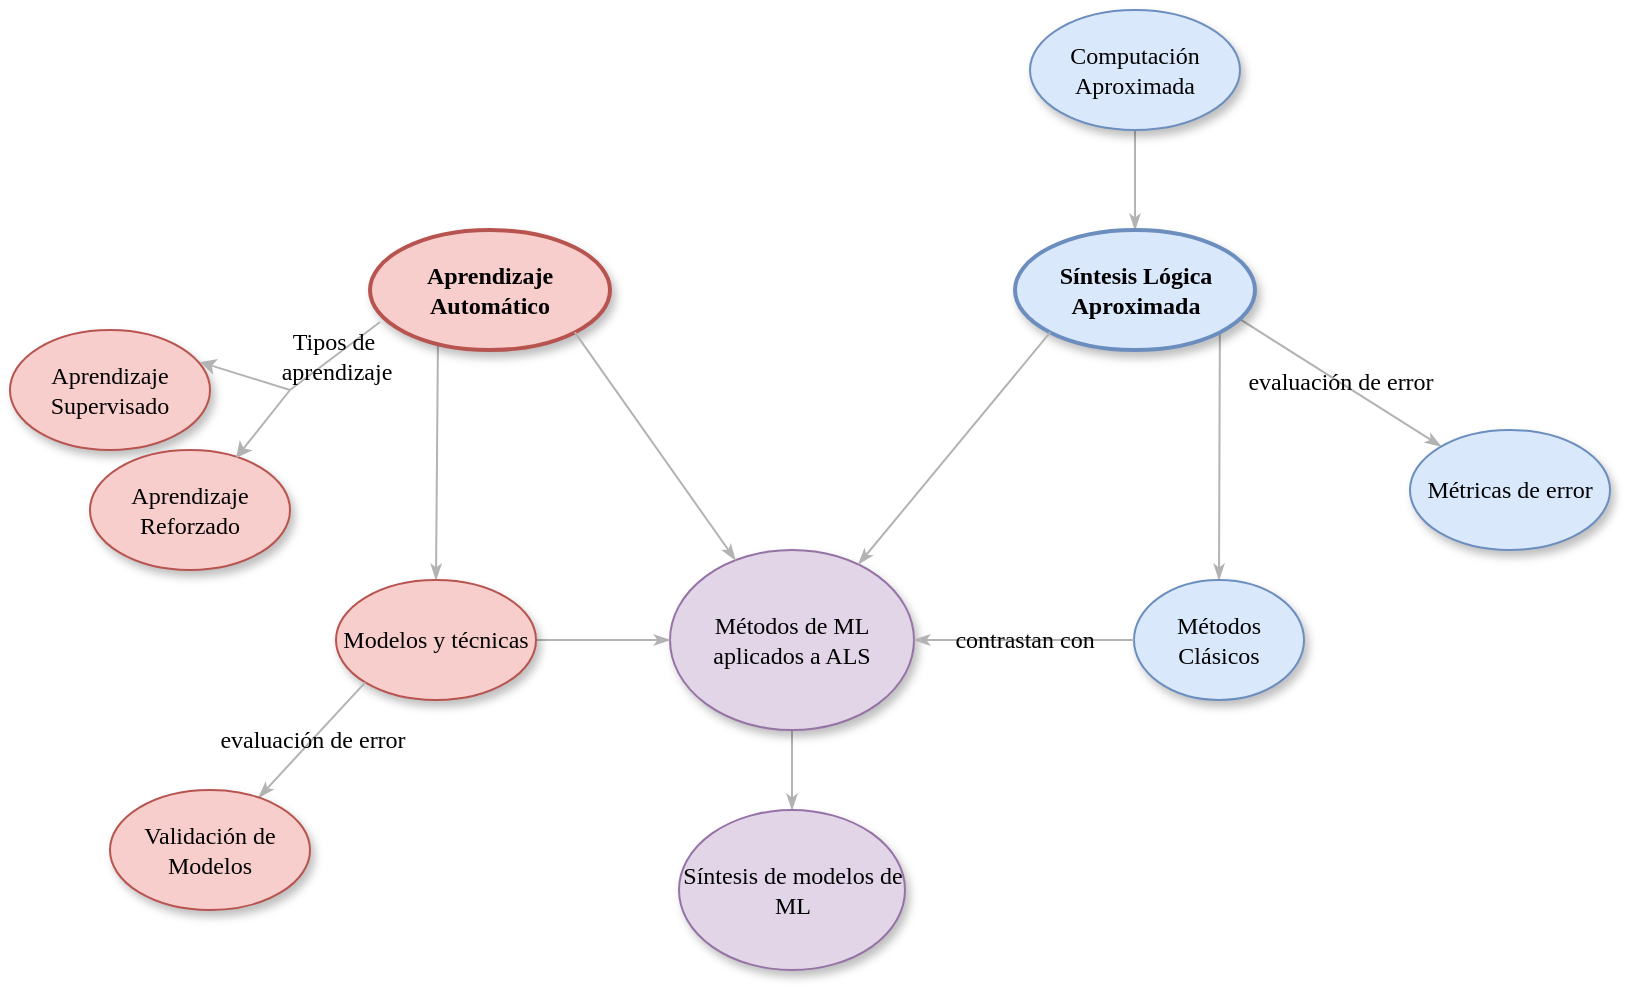 <mxfile version="26.2.8">
  <diagram name="Page-1" id="42789a77-a242-8287-6e28-9cd8cfd52e62">
    <mxGraphModel dx="1428" dy="756" grid="1" gridSize="10" guides="1" tooltips="1" connect="1" arrows="1" fold="1" page="1" pageScale="1" pageWidth="1100" pageHeight="850" background="none" math="0" shadow="0">
      <root>
        <mxCell id="0" />
        <mxCell id="1" parent="0" />
        <mxCell id="1ea317790d2ca983-15" value="evaluación de error" style="edgeStyle=none;rounded=1;html=1;labelBackgroundColor=none;startArrow=none;startFill=0;startSize=5;endArrow=classicThin;endFill=1;endSize=5;jettySize=auto;orthogonalLoop=1;strokeColor=#B3B3B3;strokeWidth=1;fontFamily=Verdana;fontSize=12;exitX=0.929;exitY=0.733;exitDx=0;exitDy=0;exitPerimeter=0;" parent="1" source="bt4GBoeUfVMATTtoJRUp-1" target="1ea317790d2ca983-4" edge="1">
          <mxGeometry relative="1" as="geometry" />
        </mxCell>
        <mxCell id="bt4GBoeUfVMATTtoJRUp-8" value="" style="edgeStyle=none;shape=connector;rounded=1;orthogonalLoop=1;jettySize=auto;html=1;strokeColor=#B3B3B3;strokeWidth=1;align=center;verticalAlign=middle;fontFamily=Verdana;fontSize=12;fontColor=default;labelBackgroundColor=none;startArrow=none;startFill=0;startSize=5;endArrow=classicThin;endFill=1;endSize=5;" edge="1" parent="1" source="1ea317790d2ca983-3" target="bt4GBoeUfVMATTtoJRUp-1">
          <mxGeometry relative="1" as="geometry" />
        </mxCell>
        <mxCell id="1ea317790d2ca983-3" value="Computación Aproximada" style="ellipse;whiteSpace=wrap;html=1;rounded=0;shadow=1;comic=0;labelBackgroundColor=none;strokeWidth=1;fontFamily=Verdana;fontSize=12;align=center;fillColor=#dae8fc;strokeColor=#6c8ebf;" parent="1" vertex="1">
          <mxGeometry x="640" y="170" width="105" height="60" as="geometry" />
        </mxCell>
        <mxCell id="1ea317790d2ca983-4" value="Métricas de error" style="ellipse;whiteSpace=wrap;html=1;rounded=0;shadow=1;comic=0;labelBackgroundColor=none;strokeWidth=1;fontFamily=Verdana;fontSize=12;align=center;fillColor=#dae8fc;strokeColor=#6c8ebf;" parent="1" vertex="1">
          <mxGeometry x="830" y="380" width="100" height="60" as="geometry" />
        </mxCell>
        <mxCell id="bt4GBoeUfVMATTtoJRUp-10" value="" style="edgeStyle=none;shape=connector;rounded=1;orthogonalLoop=1;jettySize=auto;html=1;strokeColor=#B3B3B3;strokeWidth=1;align=center;verticalAlign=middle;fontFamily=Verdana;fontSize=12;fontColor=default;labelBackgroundColor=none;startArrow=none;startFill=0;startSize=5;endArrow=classicThin;endFill=1;endSize=5;" edge="1" parent="1" source="1ea317790d2ca983-8" target="bt4GBoeUfVMATTtoJRUp-9">
          <mxGeometry relative="1" as="geometry" />
        </mxCell>
        <mxCell id="1ea317790d2ca983-8" value="Métodos de ML aplicados a ALS" style="ellipse;whiteSpace=wrap;html=1;rounded=0;shadow=1;comic=0;labelBackgroundColor=none;strokeWidth=1;fontFamily=Verdana;fontSize=12;align=center;fillColor=#e1d5e7;strokeColor=#9673a6;" parent="1" vertex="1">
          <mxGeometry x="460" y="440" width="122" height="90" as="geometry" />
        </mxCell>
        <mxCell id="bt4GBoeUfVMATTtoJRUp-28" style="edgeStyle=none;shape=connector;rounded=1;orthogonalLoop=1;jettySize=auto;html=1;exitX=0.283;exitY=0.95;exitDx=0;exitDy=0;entryX=0.5;entryY=0;entryDx=0;entryDy=0;strokeColor=#B3B3B3;strokeWidth=1;align=center;verticalAlign=middle;fontFamily=Verdana;fontSize=12;fontColor=default;labelBackgroundColor=none;startArrow=none;startFill=0;startSize=5;endArrow=classicThin;endFill=1;endSize=5;exitPerimeter=0;" edge="1" parent="1" source="1ea317790d2ca983-9" target="bt4GBoeUfVMATTtoJRUp-26">
          <mxGeometry relative="1" as="geometry" />
        </mxCell>
        <mxCell id="1ea317790d2ca983-9" value="Aprendizaje Automático" style="ellipse;whiteSpace=wrap;html=1;rounded=0;shadow=1;comic=0;labelBackgroundColor=none;strokeWidth=2;fontFamily=Verdana;fontSize=12;align=center;fillColor=#f8cecc;strokeColor=#b85450;fontStyle=1" parent="1" vertex="1">
          <mxGeometry x="310" y="280" width="120" height="60" as="geometry" />
        </mxCell>
        <mxCell id="1ea317790d2ca983-18" value="&lt;div&gt;&lt;br&gt;&lt;/div&gt;" style="edgeStyle=none;rounded=1;html=1;labelBackgroundColor=none;startArrow=none;startFill=0;startSize=5;endArrow=classicThin;endFill=1;endSize=5;jettySize=auto;orthogonalLoop=1;strokeColor=#B3B3B3;strokeWidth=1;fontFamily=Verdana;fontSize=12;exitX=1;exitY=1;exitDx=0;exitDy=0;" parent="1" source="1ea317790d2ca983-9" target="1ea317790d2ca983-8" edge="1">
          <mxGeometry x="0.006" relative="1" as="geometry">
            <mxPoint as="offset" />
          </mxGeometry>
        </mxCell>
        <mxCell id="bt4GBoeUfVMATTtoJRUp-5" style="edgeStyle=none;shape=connector;rounded=1;orthogonalLoop=1;jettySize=auto;html=1;entryX=0.5;entryY=0;entryDx=0;entryDy=0;strokeColor=#B3B3B3;strokeWidth=1;align=center;verticalAlign=middle;fontFamily=Verdana;fontSize=12;fontColor=default;labelBackgroundColor=none;startArrow=none;startFill=0;startSize=5;endArrow=classicThin;endFill=1;endSize=5;exitX=1;exitY=1;exitDx=0;exitDy=0;" edge="1" parent="1" source="bt4GBoeUfVMATTtoJRUp-1" target="bt4GBoeUfVMATTtoJRUp-2">
          <mxGeometry relative="1" as="geometry">
            <mxPoint x="710" y="366" as="sourcePoint" />
          </mxGeometry>
        </mxCell>
        <mxCell id="bt4GBoeUfVMATTtoJRUp-1" value="Síntesis Lógica Aproximada" style="ellipse;whiteSpace=wrap;html=1;rounded=0;shadow=1;comic=0;labelBackgroundColor=none;strokeWidth=2;fontFamily=Verdana;fontSize=12;align=center;fillColor=#dae8fc;strokeColor=#6c8ebf;fontStyle=1" vertex="1" parent="1">
          <mxGeometry x="632.5" y="280" width="120" height="60" as="geometry" />
        </mxCell>
        <mxCell id="bt4GBoeUfVMATTtoJRUp-2" value="Métodos Clásicos" style="ellipse;whiteSpace=wrap;html=1;rounded=0;shadow=1;comic=0;labelBackgroundColor=none;strokeWidth=1;fontFamily=Verdana;fontSize=12;align=center;fillColor=#dae8fc;strokeColor=#6c8ebf;" vertex="1" parent="1">
          <mxGeometry x="692" y="455" width="85" height="60" as="geometry" />
        </mxCell>
        <mxCell id="bt4GBoeUfVMATTtoJRUp-4" style="edgeStyle=none;shape=connector;rounded=1;orthogonalLoop=1;jettySize=auto;html=1;exitX=0;exitY=1;exitDx=0;exitDy=0;entryX=0.772;entryY=0.08;entryDx=0;entryDy=0;entryPerimeter=0;strokeColor=#B3B3B3;strokeWidth=1;align=center;verticalAlign=middle;fontFamily=Verdana;fontSize=12;fontColor=default;labelBackgroundColor=none;startArrow=none;startFill=0;startSize=5;endArrow=classicThin;endFill=1;endSize=5;" edge="1" parent="1" source="bt4GBoeUfVMATTtoJRUp-1" target="1ea317790d2ca983-8">
          <mxGeometry relative="1" as="geometry" />
        </mxCell>
        <mxCell id="bt4GBoeUfVMATTtoJRUp-7" value="&lt;div&gt;contrastan con&lt;/div&gt;" style="edgeStyle=none;rounded=1;html=1;labelBackgroundColor=none;startArrow=none;startFill=0;startSize=5;endArrow=classicThin;endFill=1;endSize=5;jettySize=auto;orthogonalLoop=1;strokeColor=#B3B3B3;strokeWidth=1;fontFamily=Verdana;fontSize=12;exitX=0;exitY=0.5;exitDx=0;exitDy=0;entryX=1;entryY=0.5;entryDx=0;entryDy=0;" edge="1" parent="1" source="bt4GBoeUfVMATTtoJRUp-2" target="1ea317790d2ca983-8">
          <mxGeometry x="0.009" relative="1" as="geometry">
            <mxPoint x="610" y="500" as="sourcePoint" />
            <mxPoint x="712" y="513" as="targetPoint" />
            <mxPoint as="offset" />
          </mxGeometry>
        </mxCell>
        <mxCell id="bt4GBoeUfVMATTtoJRUp-9" value="Síntesis de modelos de ML" style="ellipse;whiteSpace=wrap;html=1;rounded=0;shadow=1;comic=0;labelBackgroundColor=none;strokeWidth=1;fontFamily=Verdana;fontSize=12;align=center;fillColor=#e1d5e7;strokeColor=#9673a6;" vertex="1" parent="1">
          <mxGeometry x="464.5" y="570" width="113" height="80" as="geometry" />
        </mxCell>
        <mxCell id="bt4GBoeUfVMATTtoJRUp-11" value="Aprendizaje Supervisado" style="ellipse;whiteSpace=wrap;html=1;rounded=0;shadow=1;comic=0;labelBackgroundColor=none;strokeWidth=1;fontFamily=Verdana;fontSize=12;align=center;fillColor=#f8cecc;strokeColor=#b85450;" vertex="1" parent="1">
          <mxGeometry x="130" y="330" width="100" height="60" as="geometry" />
        </mxCell>
        <mxCell id="bt4GBoeUfVMATTtoJRUp-12" value="Aprendizaje Reforzado" style="ellipse;whiteSpace=wrap;html=1;rounded=0;shadow=1;comic=0;labelBackgroundColor=none;strokeWidth=1;fontFamily=Verdana;fontSize=12;align=center;fillColor=#f8cecc;strokeColor=#b85450;" vertex="1" parent="1">
          <mxGeometry x="170" y="390" width="100" height="60" as="geometry" />
        </mxCell>
        <mxCell id="bt4GBoeUfVMATTtoJRUp-23" value="" style="group" vertex="1" connectable="0" parent="1">
          <mxGeometry x="270" y="380" as="geometry" />
        </mxCell>
        <mxCell id="1ea317790d2ca983-19" value="&lt;div&gt;Tipos de&amp;nbsp;&lt;/div&gt;&lt;div&gt;aprendizaje&lt;/div&gt;" style="edgeStyle=none;rounded=1;html=1;labelBackgroundColor=none;startArrow=none;startFill=0;startSize=5;endArrow=none;endFill=1;endSize=5;jettySize=auto;orthogonalLoop=1;strokeColor=#B3B3B3;strokeWidth=1;fontFamily=Verdana;fontSize=12;exitX=0.042;exitY=0.767;exitDx=0;exitDy=0;exitPerimeter=0;" parent="bt4GBoeUfVMATTtoJRUp-23" source="1ea317790d2ca983-9" edge="1">
          <mxGeometry relative="1" as="geometry">
            <mxPoint y="-20" as="targetPoint" />
          </mxGeometry>
        </mxCell>
        <mxCell id="bt4GBoeUfVMATTtoJRUp-14" value="" style="endArrow=classic;html=1;rounded=1;strokeColor=#B3B3B3;strokeWidth=1;align=center;verticalAlign=middle;fontFamily=Verdana;fontSize=12;fontColor=default;labelBackgroundColor=none;edgeStyle=none;startSize=5;endSize=5;entryX=0.73;entryY=0.067;entryDx=0;entryDy=0;entryPerimeter=0;" edge="1" parent="bt4GBoeUfVMATTtoJRUp-23" target="bt4GBoeUfVMATTtoJRUp-12">
          <mxGeometry width="50" height="50" relative="1" as="geometry">
            <mxPoint y="-20" as="sourcePoint" />
            <mxPoint x="-30" y="210" as="targetPoint" />
          </mxGeometry>
        </mxCell>
        <mxCell id="bt4GBoeUfVMATTtoJRUp-22" value="" style="endArrow=classic;html=1;rounded=1;strokeColor=#B3B3B3;strokeWidth=1;align=center;verticalAlign=middle;fontFamily=Verdana;fontSize=12;fontColor=default;labelBackgroundColor=none;edgeStyle=none;startSize=5;endSize=5;entryX=0.95;entryY=0.267;entryDx=0;entryDy=0;entryPerimeter=0;" edge="1" parent="bt4GBoeUfVMATTtoJRUp-23" target="bt4GBoeUfVMATTtoJRUp-11">
          <mxGeometry width="50" height="50" relative="1" as="geometry">
            <mxPoint y="-20" as="sourcePoint" />
            <mxPoint x="5" y="64" as="targetPoint" />
          </mxGeometry>
        </mxCell>
        <mxCell id="bt4GBoeUfVMATTtoJRUp-27" style="edgeStyle=none;shape=connector;rounded=1;orthogonalLoop=1;jettySize=auto;html=1;exitX=1;exitY=0.5;exitDx=0;exitDy=0;entryX=0;entryY=0.5;entryDx=0;entryDy=0;strokeColor=#B3B3B3;strokeWidth=1;align=center;verticalAlign=middle;fontFamily=Verdana;fontSize=12;fontColor=default;labelBackgroundColor=none;startArrow=none;startFill=0;startSize=5;endArrow=classicThin;endFill=1;endSize=5;" edge="1" parent="1" source="bt4GBoeUfVMATTtoJRUp-26" target="1ea317790d2ca983-8">
          <mxGeometry relative="1" as="geometry" />
        </mxCell>
        <mxCell id="bt4GBoeUfVMATTtoJRUp-26" value="Modelos y técnicas" style="ellipse;whiteSpace=wrap;html=1;rounded=0;shadow=1;comic=0;labelBackgroundColor=none;strokeWidth=1;fontFamily=Verdana;fontSize=12;align=center;fillColor=#f8cecc;strokeColor=#b85450;" vertex="1" parent="1">
          <mxGeometry x="293" y="455" width="100" height="60" as="geometry" />
        </mxCell>
        <mxCell id="bt4GBoeUfVMATTtoJRUp-29" value="evaluación de error" style="edgeStyle=none;rounded=1;html=1;labelBackgroundColor=none;startArrow=none;startFill=0;startSize=5;endArrow=classicThin;endFill=1;endSize=5;jettySize=auto;orthogonalLoop=1;strokeColor=#B3B3B3;strokeWidth=1;fontFamily=Verdana;fontSize=12;exitX=0;exitY=1;exitDx=0;exitDy=0;" edge="1" parent="1" target="bt4GBoeUfVMATTtoJRUp-30" source="bt4GBoeUfVMATTtoJRUp-26">
          <mxGeometry relative="1" as="geometry">
            <mxPoint x="320" y="566.21" as="sourcePoint" />
          </mxGeometry>
        </mxCell>
        <mxCell id="bt4GBoeUfVMATTtoJRUp-30" value="Validación de Modelos" style="ellipse;whiteSpace=wrap;html=1;rounded=0;shadow=1;comic=0;labelBackgroundColor=none;strokeWidth=1;fontFamily=Verdana;fontSize=12;align=center;fillColor=#f8cecc;strokeColor=#b85450;" vertex="1" parent="1">
          <mxGeometry x="180" y="560" width="100" height="60" as="geometry" />
        </mxCell>
      </root>
    </mxGraphModel>
  </diagram>
</mxfile>

